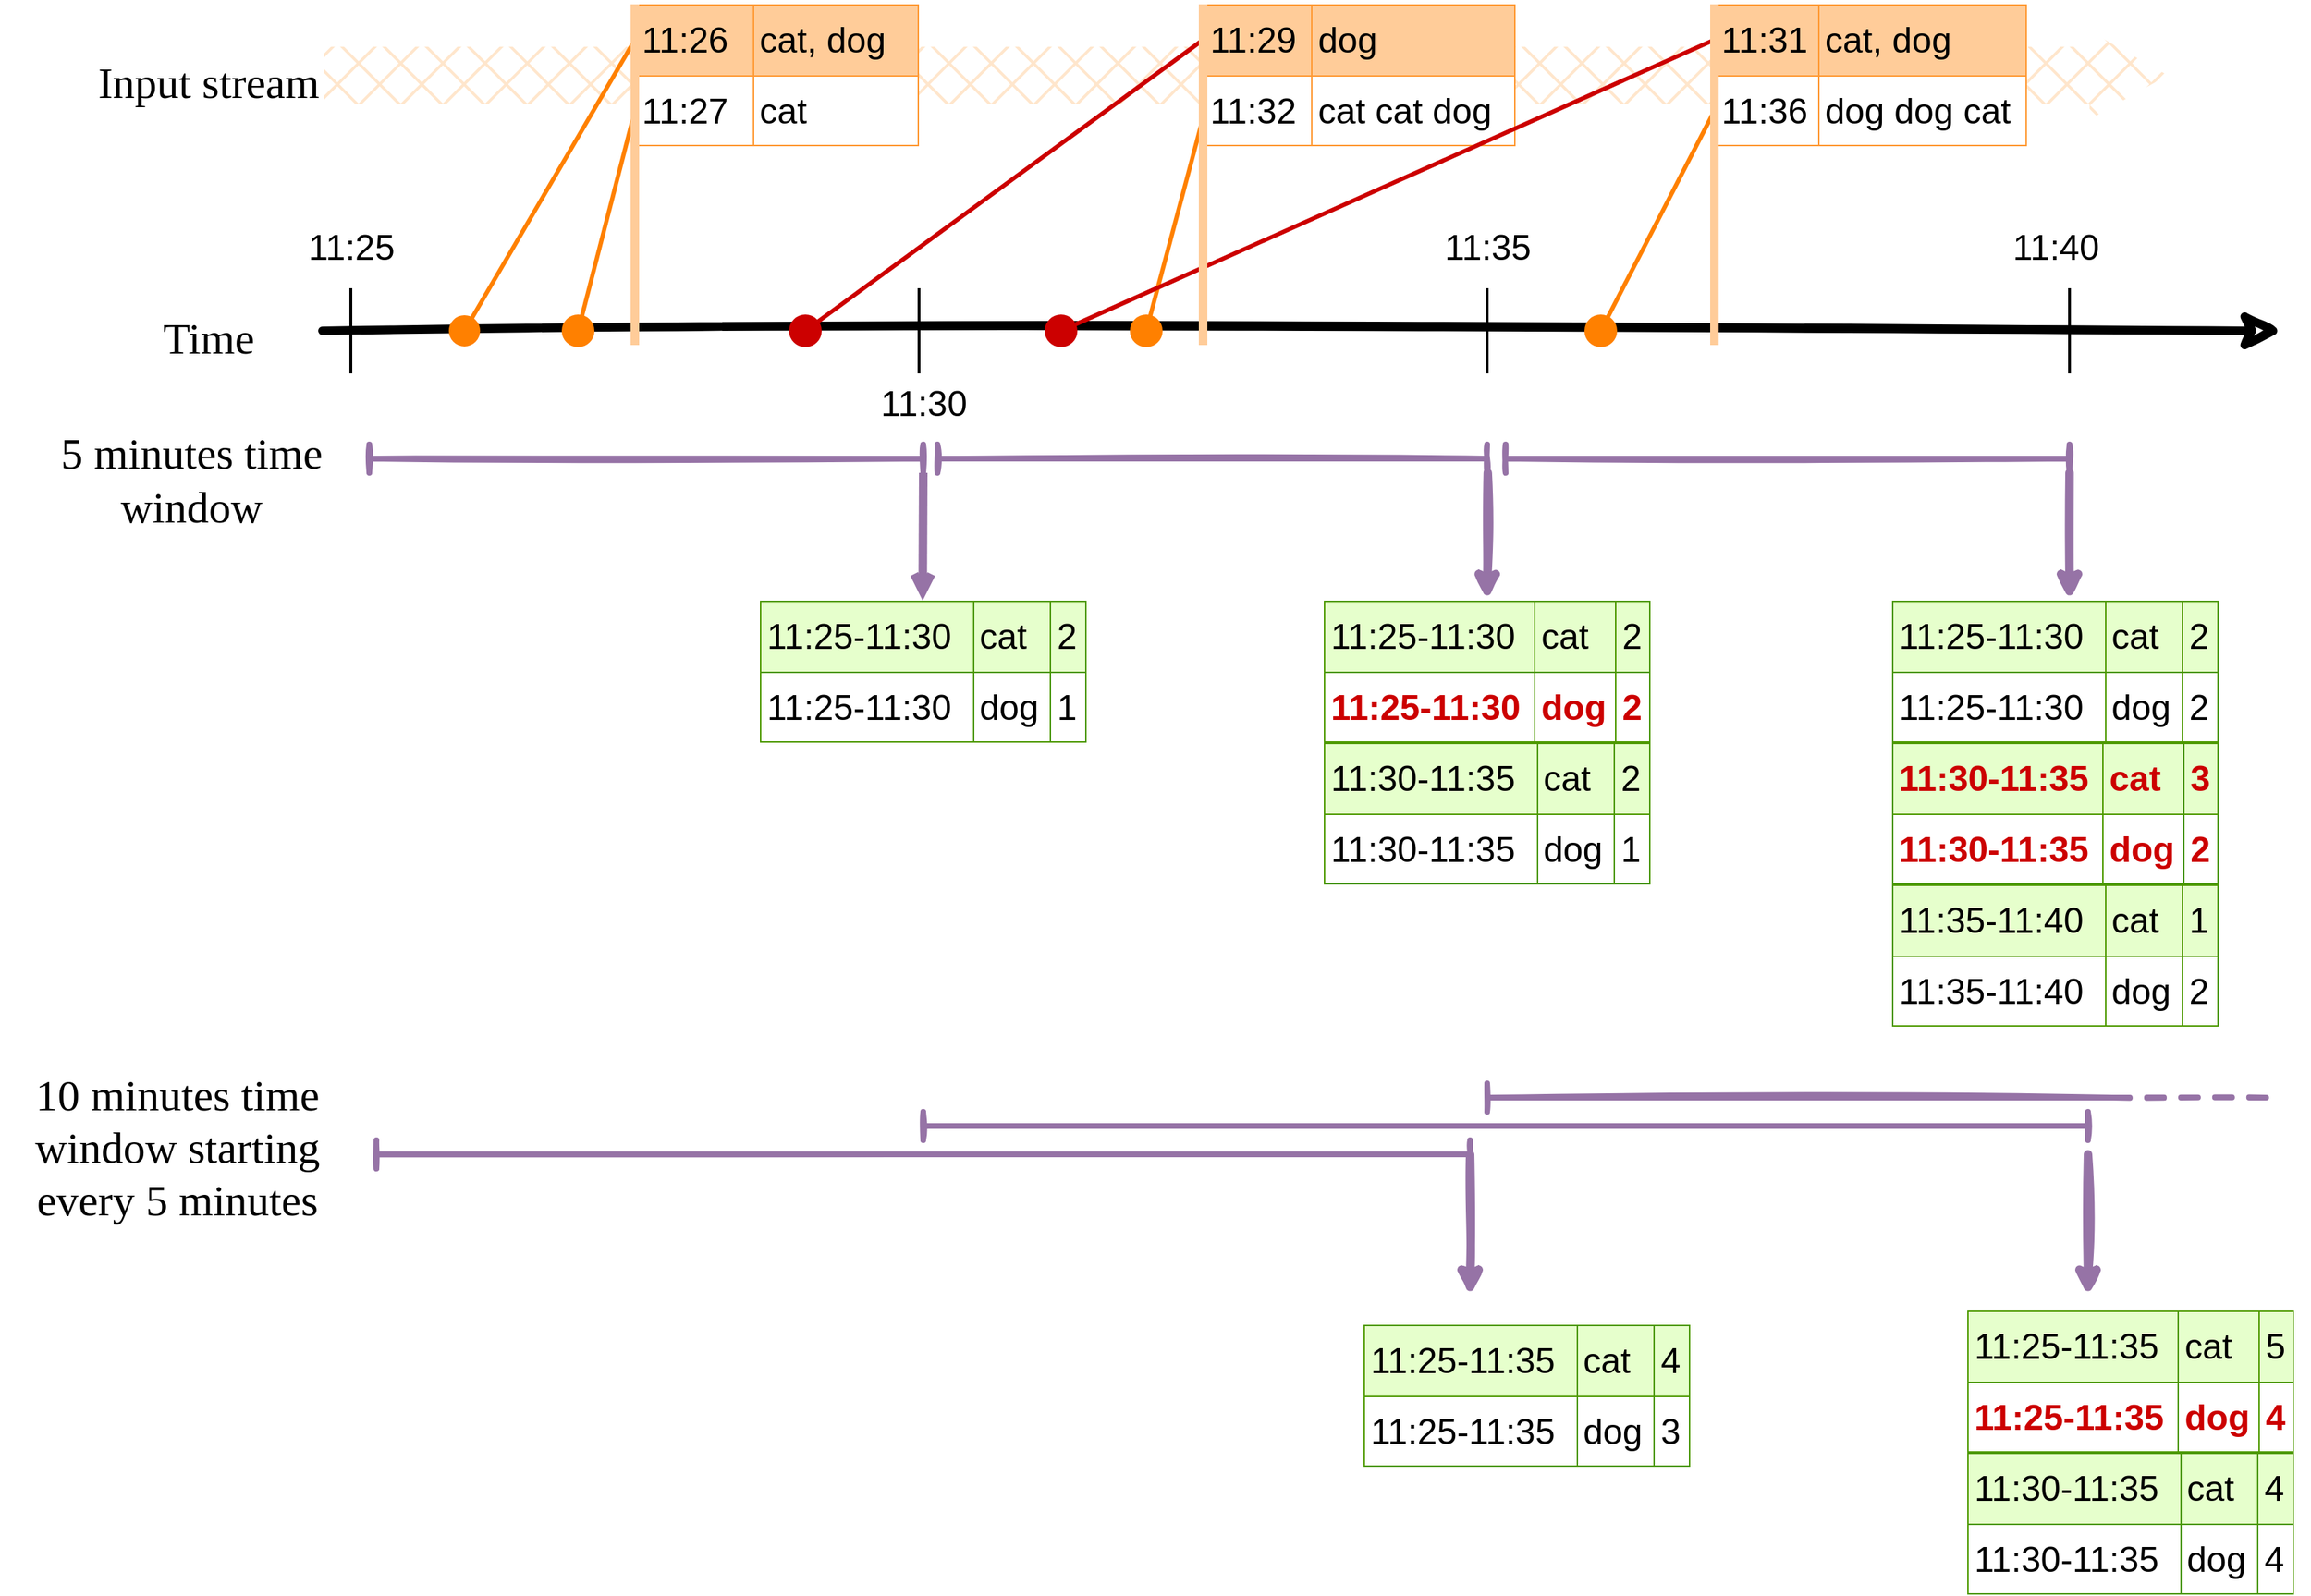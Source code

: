 <mxfile version="13.6.2" type="device"><diagram id="OK4fRtUJybcVafA0Imvn" name="Page-1"><mxGraphModel dx="4444" dy="1644" grid="1" gridSize="10" guides="1" tooltips="1" connect="1" arrows="1" fold="1" page="1" pageScale="1" pageWidth="1600" pageHeight="900" math="0" shadow="0" extFonts="Architects Daughter^https://fonts.googleapis.com/css?family=Architects+Daughter"><root><mxCell id="0"/><mxCell id="1" parent="0"/><mxCell id="0uO3m_2cr8zbPHywUkM2-1" value="" style="endArrow=classic;html=1;strokeWidth=6;sketch=1;startSize=13;endSize=14;targetPerimeterSpacing=1;" parent="1" edge="1"><mxGeometry width="50" height="50" relative="1" as="geometry"><mxPoint x="220" y="280" as="sourcePoint"/><mxPoint x="1600" y="280" as="targetPoint"/></mxGeometry></mxCell><mxCell id="0uO3m_2cr8zbPHywUkM2-2" value="" style="shape=flexArrow;endArrow=classic;html=1;strokeWidth=2;sketch=0;fillColor=#ffe6cc;strokeColor=none;width=39.31;endSize=17.628;fillStyle=cross-hatch;" parent="1" edge="1"><mxGeometry width="50" height="50" relative="1" as="geometry"><mxPoint x="220" y="100" as="sourcePoint"/><mxPoint x="1520" y="100" as="targetPoint"/></mxGeometry></mxCell><mxCell id="0uO3m_2cr8zbPHywUkM2-40" value="&lt;table width=&quot;100%&quot; cellpadding=&quot;4&quot; style=&quot;width: 100%; height: 100%; background-color: rgb(255, 255, 255); border: 1px solid rgb(255, 153, 51); border-collapse: collapse; font-size: 25px;&quot; border=&quot;1&quot;&gt;&lt;tbody style=&quot;font-size: 25px;&quot;&gt;&lt;tr style=&quot;font-size: 25px;&quot;&gt;&lt;td style=&quot;background-color: rgb(255, 204, 153); font-size: 25px;&quot;&gt;&lt;font style=&quot;font-size: 25px;&quot;&gt;11:26&lt;/font&gt;&lt;/td&gt;&lt;td style=&quot;background-color: rgb(255, 204, 153); font-size: 25px;&quot;&gt;&lt;font style=&quot;font-size: 25px;&quot;&gt;cat, dog&lt;/font&gt;&lt;/td&gt;&lt;/tr&gt;&lt;tr style=&quot;font-size: 25px;&quot;&gt;&lt;td style=&quot;font-size: 25px;&quot;&gt;&lt;font style=&quot;font-size: 25px;&quot;&gt;11:27&lt;/font&gt;&lt;/td&gt;&lt;td style=&quot;font-size: 25px;&quot;&gt;&lt;font style=&quot;font-size: 25px;&quot;&gt;cat&lt;/font&gt;&lt;/td&gt;&lt;/tr&gt;&lt;/tbody&gt;&lt;/table&gt;" style="text;html=1;fillColor=#fff2cc;overflow=fill;rounded=0;fontSize=25;noLabel=0;connectable=1;strokeOpacity=100;arcSize=13;shadow=0;sketch=0;glass=0;" parent="1" vertex="1"><mxGeometry x="440" y="50" width="200" height="100" as="geometry"/></mxCell><mxCell id="0uO3m_2cr8zbPHywUkM2-59" value="&lt;table width=&quot;100%&quot; cellpadding=&quot;4&quot; style=&quot;width: 100% ; height: 100% ; background-color: rgb(255 , 255 , 255) ; border: 1px solid rgb(255 , 153 , 51) ; border-collapse: collapse ; font-size: 25px&quot; border=&quot;1&quot;&gt;&lt;tbody style=&quot;font-size: 25px&quot;&gt;&lt;tr style=&quot;font-size: 25px&quot;&gt;&lt;td style=&quot;background-color: rgb(255 , 204 , 153) ; font-size: 25px&quot;&gt;&lt;font style=&quot;font-size: 25px&quot;&gt;11:29&lt;/font&gt;&lt;/td&gt;&lt;td style=&quot;background-color: rgb(255 , 204 , 153) ; font-size: 25px&quot;&gt;&lt;font style=&quot;font-size: 25px&quot;&gt;dog&lt;/font&gt;&lt;/td&gt;&lt;/tr&gt;&lt;tr style=&quot;font-size: 25px&quot;&gt;&lt;td style=&quot;font-size: 25px&quot;&gt;&lt;font style=&quot;font-size: 25px&quot;&gt;11:32&lt;br&gt;&lt;/font&gt;&lt;/td&gt;&lt;td style=&quot;font-size: 25px&quot;&gt;&lt;font style=&quot;font-size: 25px&quot;&gt;cat cat dog&lt;/font&gt;&lt;/td&gt;&lt;/tr&gt;&lt;/tbody&gt;&lt;/table&gt;" style="text;html=1;fillColor=#fff2cc;overflow=fill;rounded=0;fontSize=25;noLabel=0;connectable=1;strokeOpacity=100;arcSize=13;shadow=0;sketch=0;glass=0;" parent="1" vertex="1"><mxGeometry x="840" y="50" width="220" height="100" as="geometry"/></mxCell><mxCell id="0uO3m_2cr8zbPHywUkM2-61" value="&lt;table width=&quot;100%&quot; cellpadding=&quot;4&quot; style=&quot;width: 100% ; height: 100% ; background-color: rgb(255 , 255 , 255) ; border: 1px solid rgb(255 , 153 , 51) ; border-collapse: collapse ; font-size: 25px&quot; border=&quot;1&quot;&gt;&lt;tbody style=&quot;font-size: 25px&quot;&gt;&lt;tr style=&quot;font-size: 25px&quot;&gt;&lt;td style=&quot;background-color: rgb(255 , 204 , 153) ; font-size: 25px&quot;&gt;&lt;font style=&quot;font-size: 25px&quot;&gt;11:31&lt;/font&gt;&lt;/td&gt;&lt;td style=&quot;background-color: rgb(255 , 204 , 153) ; font-size: 25px&quot;&gt;&lt;font style=&quot;font-size: 25px&quot;&gt;cat, dog&lt;/font&gt;&lt;/td&gt;&lt;/tr&gt;&lt;tr style=&quot;font-size: 25px&quot;&gt;&lt;td style=&quot;font-size: 25px&quot;&gt;&lt;font style=&quot;font-size: 25px&quot;&gt;11:36&lt;/font&gt;&lt;/td&gt;&lt;td style=&quot;font-size: 25px&quot;&gt;dog dog cat&lt;/td&gt;&lt;/tr&gt;&lt;/tbody&gt;&lt;/table&gt;" style="text;html=1;fillColor=#fff2cc;overflow=fill;rounded=0;fontSize=25;noLabel=0;connectable=1;strokeOpacity=100;arcSize=13;shadow=0;sketch=0;glass=0;" parent="1" vertex="1"><mxGeometry x="1200" y="50" width="220" height="100" as="geometry"/></mxCell><mxCell id="0uO3m_2cr8zbPHywUkM2-62" value="" style="endArrow=none;html=1;strokeWidth=2;fontSize=25;fontColor=#000000;" parent="1" edge="1"><mxGeometry width="50" height="50" relative="1" as="geometry"><mxPoint x="240" y="310" as="sourcePoint"/><mxPoint x="240" y="250" as="targetPoint"/></mxGeometry></mxCell><mxCell id="0uO3m_2cr8zbPHywUkM2-64" value="" style="endArrow=none;html=1;strokeWidth=2;fontSize=25;fontColor=#000000;" parent="1" edge="1"><mxGeometry width="50" height="50" relative="1" as="geometry"><mxPoint x="640" y="310" as="sourcePoint"/><mxPoint x="640" y="250" as="targetPoint"/></mxGeometry></mxCell><mxCell id="0uO3m_2cr8zbPHywUkM2-66" value="" style="endArrow=none;html=1;strokeWidth=2;fontSize=25;fontColor=#000000;" parent="1" edge="1"><mxGeometry width="50" height="50" relative="1" as="geometry"><mxPoint x="1040" y="310" as="sourcePoint"/><mxPoint x="1040" y="250" as="targetPoint"/></mxGeometry></mxCell><mxCell id="0uO3m_2cr8zbPHywUkM2-68" value="11:25" style="text;html=1;align=center;verticalAlign=middle;resizable=0;points=[];autosize=1;fontSize=25;" parent="1" vertex="1"><mxGeometry x="200" y="200" width="80" height="40" as="geometry"/></mxCell><mxCell id="0uO3m_2cr8zbPHywUkM2-69" value="11:30" style="text;html=1;align=center;verticalAlign=middle;resizable=0;points=[];autosize=1;fontSize=25;" parent="1" vertex="1"><mxGeometry x="603" y="310" width="80" height="40" as="geometry"/></mxCell><mxCell id="0uO3m_2cr8zbPHywUkM2-70" value="11:35" style="text;html=1;align=center;verticalAlign=middle;resizable=0;points=[];autosize=1;fontSize=25;" parent="1" vertex="1"><mxGeometry x="1000" y="200" width="80" height="40" as="geometry"/></mxCell><mxCell id="0uO3m_2cr8zbPHywUkM2-71" value="" style="endArrow=none;html=1;strokeWidth=2;fontSize=25;fontColor=#000000;" parent="1" edge="1"><mxGeometry width="50" height="50" relative="1" as="geometry"><mxPoint x="1450.0" y="310" as="sourcePoint"/><mxPoint x="1450.0" y="250" as="targetPoint"/></mxGeometry></mxCell><mxCell id="0uO3m_2cr8zbPHywUkM2-72" value="11:40" style="text;html=1;align=center;verticalAlign=middle;resizable=0;points=[];autosize=1;fontSize=25;" parent="1" vertex="1"><mxGeometry x="1400" y="200" width="80" height="40" as="geometry"/></mxCell><mxCell id="0uO3m_2cr8zbPHywUkM2-73" value="" style="endArrow=none;html=1;strokeWidth=3;fontSize=25;fontColor=#000000;entryX=0;entryY=0.25;entryDx=0;entryDy=0;startArrow=oval;startFill=1;strokeColor=#FF8000;startSize=19;endSize=10;" parent="1" target="0uO3m_2cr8zbPHywUkM2-40" edge="1"><mxGeometry width="50" height="50" relative="1" as="geometry"><mxPoint x="320" y="280" as="sourcePoint"/><mxPoint x="120" y="-50" as="targetPoint"/></mxGeometry></mxCell><mxCell id="0uO3m_2cr8zbPHywUkM2-81" value="" style="endArrow=none;html=1;strokeWidth=3;fontSize=25;fontColor=#000000;entryX=0;entryY=0.75;entryDx=0;entryDy=0;startArrow=oval;startFill=1;strokeColor=#FF8000;startSize=20;" parent="1" target="0uO3m_2cr8zbPHywUkM2-40" edge="1"><mxGeometry width="50" height="50" relative="1" as="geometry"><mxPoint x="400" y="280" as="sourcePoint"/><mxPoint x="450" y="85" as="targetPoint"/></mxGeometry></mxCell><mxCell id="0uO3m_2cr8zbPHywUkM2-82" value="" style="endArrow=none;html=1;strokeWidth=3;fontSize=25;fontColor=#000000;entryX=0;entryY=0.25;entryDx=0;entryDy=0;startArrow=oval;startFill=1;startSize=20;strokeColor=#CC0000;" parent="1" target="0uO3m_2cr8zbPHywUkM2-59" edge="1"><mxGeometry width="50" height="50" relative="1" as="geometry"><mxPoint x="560" y="280" as="sourcePoint"/><mxPoint x="450" y="135" as="targetPoint"/></mxGeometry></mxCell><mxCell id="0uO3m_2cr8zbPHywUkM2-83" value="" style="endArrow=none;html=1;strokeWidth=3;fontSize=25;fontColor=#000000;startArrow=oval;startFill=1;strokeColor=#FF8000;startSize=20;" parent="1" edge="1"><mxGeometry width="50" height="50" relative="1" as="geometry"><mxPoint x="800" y="280" as="sourcePoint"/><mxPoint x="840" y="130" as="targetPoint"/></mxGeometry></mxCell><mxCell id="0uO3m_2cr8zbPHywUkM2-84" value="" style="endArrow=none;html=1;strokeWidth=3;fontSize=25;fontColor=#000000;entryX=0;entryY=0.25;entryDx=0;entryDy=0;startArrow=oval;startFill=1;startSize=20;strokeColor=#CC0000;" parent="1" target="0uO3m_2cr8zbPHywUkM2-61" edge="1"><mxGeometry width="50" height="50" relative="1" as="geometry"><mxPoint x="740" y="280" as="sourcePoint"/><mxPoint x="880" y="85" as="targetPoint"/></mxGeometry></mxCell><mxCell id="0uO3m_2cr8zbPHywUkM2-85" value="" style="endArrow=none;html=1;strokeWidth=3;fontSize=25;fontColor=#000000;entryX=0;entryY=0.75;entryDx=0;entryDy=0;startArrow=oval;startFill=1;strokeColor=#FF8000;startSize=20;" parent="1" target="0uO3m_2cr8zbPHywUkM2-61" edge="1"><mxGeometry width="50" height="50" relative="1" as="geometry"><mxPoint x="1120" y="280" as="sourcePoint"/><mxPoint x="890" y="95" as="targetPoint"/></mxGeometry></mxCell><mxCell id="0uO3m_2cr8zbPHywUkM2-86" value="&lt;table width=&quot;100%&quot; cellpadding=&quot;4&quot; style=&quot;width: 100% ; height: 100% ; background-color: rgb(230 , 255 , 204) ; border: 1px solid rgb(77 , 153 , 0) ; border-collapse: collapse ; font-size: 25px&quot; border=&quot;1&quot;&gt;&lt;tbody style=&quot;font-size: 25px&quot;&gt;&lt;tr style=&quot;font-size: 25px&quot;&gt;&lt;td style=&quot;font-size: 25px&quot;&gt;&lt;font style=&quot;font-size: 25px&quot;&gt;11:25-11:30&lt;/font&gt;&lt;/td&gt;&lt;td style=&quot;font-size: 25px&quot;&gt;&lt;font style=&quot;font-size: 25px&quot;&gt;cat&lt;/font&gt;&lt;/td&gt;&lt;td&gt;2&lt;/td&gt;&lt;/tr&gt;&lt;tr style=&quot;font-size: 25px&quot;&gt;&lt;td style=&quot;font-size: 25px ; background-color: rgb(255 , 255 , 255)&quot;&gt;&lt;span&gt;11:25-11:30&lt;/span&gt;&lt;br&gt;&lt;/td&gt;&lt;td style=&quot;font-size: 25px ; background-color: rgb(255 , 255 , 255)&quot;&gt;dog&lt;/td&gt;&lt;td style=&quot;background-color: rgb(255 , 255 , 255)&quot;&gt;1&lt;/td&gt;&lt;/tr&gt;&lt;/tbody&gt;&lt;/table&gt;" style="text;html=1;fillColor=#fff2cc;overflow=fill;rounded=0;fontSize=25;noLabel=0;connectable=1;strokeOpacity=100;arcSize=13;shadow=0;sketch=0;glass=0;" parent="1" vertex="1"><mxGeometry x="528" y="470" width="230" height="100" as="geometry"/></mxCell><mxCell id="0uO3m_2cr8zbPHywUkM2-88" value="&lt;table width=&quot;100%&quot; cellpadding=&quot;4&quot; style=&quot;width: 100% ; height: 100% ; background-color: rgb(230 , 255 , 204) ; border: 1px solid rgb(77 , 153 , 0) ; border-collapse: collapse ; font-size: 25px&quot; border=&quot;1&quot;&gt;&lt;tbody style=&quot;font-size: 25px&quot;&gt;&lt;tr style=&quot;font-size: 25px&quot;&gt;&lt;td style=&quot;font-size: 25px&quot;&gt;&lt;font style=&quot;font-size: 25px&quot;&gt;11:25-11:30&lt;/font&gt;&lt;/td&gt;&lt;td style=&quot;font-size: 25px&quot;&gt;&lt;font style=&quot;font-size: 25px&quot;&gt;cat&lt;/font&gt;&lt;/td&gt;&lt;td&gt;2&lt;/td&gt;&lt;/tr&gt;&lt;tr style=&quot;font-size: 25px&quot;&gt;&lt;td style=&quot;font-size: 25px ; background-color: rgb(255 , 255 , 255)&quot;&gt;&lt;font color=&quot;#cc0000&quot;&gt;&lt;b&gt;&lt;span&gt;11:25-11:30&lt;/span&gt;&lt;br&gt;&lt;/b&gt;&lt;/font&gt;&lt;/td&gt;&lt;td style=&quot;font-size: 25px ; background-color: rgb(255 , 255 , 255)&quot;&gt;&lt;font color=&quot;#cc0000&quot;&gt;&lt;b&gt;dog&lt;/b&gt;&lt;/font&gt;&lt;/td&gt;&lt;td style=&quot;background-color: rgb(255 , 255 , 255)&quot;&gt;&lt;font color=&quot;#cc0000&quot;&gt;&lt;b&gt;2&lt;/b&gt;&lt;/font&gt;&lt;/td&gt;&lt;/tr&gt;&lt;/tbody&gt;&lt;/table&gt;" style="text;html=1;fillColor=#fff2cc;overflow=fill;rounded=0;fontSize=25;noLabel=0;connectable=1;strokeOpacity=100;arcSize=13;shadow=0;sketch=0;glass=0;" parent="1" vertex="1"><mxGeometry x="925" y="470" width="230" height="100" as="geometry"/></mxCell><mxCell id="0uO3m_2cr8zbPHywUkM2-89" value="&lt;table width=&quot;100%&quot; cellpadding=&quot;4&quot; style=&quot;width: 100% ; height: 100% ; background-color: rgb(230 , 255 , 204) ; border: 1px solid rgb(77 , 153 , 0) ; border-collapse: collapse ; font-size: 25px&quot; border=&quot;1&quot;&gt;&lt;tbody style=&quot;font-size: 25px&quot;&gt;&lt;tr style=&quot;font-size: 25px&quot;&gt;&lt;td style=&quot;font-size: 25px&quot;&gt;&lt;font style=&quot;font-size: 25px&quot;&gt;11:30-11:35&lt;/font&gt;&lt;/td&gt;&lt;td style=&quot;font-size: 25px&quot;&gt;&lt;font style=&quot;font-size: 25px&quot;&gt;cat&lt;/font&gt;&lt;/td&gt;&lt;td&gt;2&lt;/td&gt;&lt;/tr&gt;&lt;tr style=&quot;font-size: 25px&quot;&gt;&lt;td style=&quot;font-size: 25px ; background-color: rgb(255 , 255 , 255)&quot;&gt;&lt;span&gt;11:30-11:35&lt;/span&gt;&lt;br&gt;&lt;/td&gt;&lt;td style=&quot;font-size: 25px ; background-color: rgb(255 , 255 , 255)&quot;&gt;dog&lt;/td&gt;&lt;td style=&quot;background-color: rgb(255 , 255 , 255)&quot;&gt;1&lt;/td&gt;&lt;/tr&gt;&lt;/tbody&gt;&lt;/table&gt;" style="text;html=1;fillColor=#fff2cc;overflow=fill;rounded=0;fontSize=25;noLabel=0;connectable=1;strokeOpacity=100;arcSize=13;shadow=0;sketch=0;glass=0;" parent="1" vertex="1"><mxGeometry x="925" y="570" width="230" height="100" as="geometry"/></mxCell><mxCell id="0uO3m_2cr8zbPHywUkM2-90" value="&lt;table width=&quot;100%&quot; cellpadding=&quot;4&quot; style=&quot;width: 100% ; height: 100% ; background-color: rgb(230 , 255 , 204) ; border: 1px solid rgb(77 , 153 , 0) ; border-collapse: collapse ; font-size: 25px&quot; border=&quot;1&quot;&gt;&lt;tbody style=&quot;font-size: 25px&quot;&gt;&lt;tr style=&quot;font-size: 25px&quot;&gt;&lt;td style=&quot;font-size: 25px&quot;&gt;&lt;font style=&quot;font-size: 25px&quot;&gt;11:25-11:30&lt;/font&gt;&lt;/td&gt;&lt;td style=&quot;font-size: 25px&quot;&gt;&lt;font style=&quot;font-size: 25px&quot;&gt;cat&lt;/font&gt;&lt;/td&gt;&lt;td&gt;2&lt;/td&gt;&lt;/tr&gt;&lt;tr style=&quot;font-size: 25px&quot;&gt;&lt;td style=&quot;font-size: 25px ; background-color: rgb(255 , 255 , 255)&quot;&gt;&lt;span&gt;11:25-11:30&lt;/span&gt;&lt;br&gt;&lt;/td&gt;&lt;td style=&quot;font-size: 25px ; background-color: rgb(255 , 255 , 255)&quot;&gt;dog&lt;/td&gt;&lt;td style=&quot;background-color: rgb(255 , 255 , 255)&quot;&gt;2&lt;/td&gt;&lt;/tr&gt;&lt;/tbody&gt;&lt;/table&gt;" style="text;html=1;fillColor=#fff2cc;overflow=fill;rounded=0;fontSize=25;noLabel=0;connectable=1;strokeOpacity=100;arcSize=13;shadow=0;sketch=0;glass=0;" parent="1" vertex="1"><mxGeometry x="1325" y="470" width="230" height="100" as="geometry"/></mxCell><mxCell id="0uO3m_2cr8zbPHywUkM2-91" value="&lt;table width=&quot;100%&quot; cellpadding=&quot;4&quot; style=&quot;width: 100% ; height: 100% ; background-color: rgb(230 , 255 , 204) ; border: 1px solid rgb(77 , 153 , 0) ; border-collapse: collapse ; font-size: 25px&quot; border=&quot;1&quot;&gt;&lt;tbody style=&quot;font-size: 25px&quot;&gt;&lt;tr style=&quot;font-size: 25px&quot;&gt;&lt;td style=&quot;font-size: 25px&quot;&gt;&lt;font style=&quot;font-size: 25px&quot; color=&quot;#cc0000&quot;&gt;&lt;b&gt;11:30-11:35&lt;/b&gt;&lt;/font&gt;&lt;/td&gt;&lt;td style=&quot;font-size: 25px&quot;&gt;&lt;font style=&quot;font-size: 25px&quot; color=&quot;#cc0000&quot;&gt;&lt;b&gt;cat&lt;/b&gt;&lt;/font&gt;&lt;/td&gt;&lt;td&gt;&lt;font color=&quot;#cc0000&quot;&gt;&lt;b&gt;3&lt;/b&gt;&lt;/font&gt;&lt;/td&gt;&lt;/tr&gt;&lt;tr style=&quot;font-size: 25px&quot;&gt;&lt;td style=&quot;font-size: 25px ; background-color: rgb(255 , 255 , 255)&quot;&gt;&lt;font color=&quot;#cc0000&quot;&gt;&lt;b&gt;&lt;span&gt;11:30-11:35&lt;/span&gt;&lt;br&gt;&lt;/b&gt;&lt;/font&gt;&lt;/td&gt;&lt;td style=&quot;font-size: 25px ; background-color: rgb(255 , 255 , 255)&quot;&gt;&lt;font color=&quot;#cc0000&quot;&gt;&lt;b&gt;dog&lt;/b&gt;&lt;/font&gt;&lt;/td&gt;&lt;td style=&quot;background-color: rgb(255 , 255 , 255)&quot;&gt;&lt;font color=&quot;#cc0000&quot;&gt;&lt;b&gt;2&lt;/b&gt;&lt;/font&gt;&lt;/td&gt;&lt;/tr&gt;&lt;/tbody&gt;&lt;/table&gt;" style="text;html=1;fillColor=#fff2cc;overflow=fill;rounded=0;fontSize=25;noLabel=0;connectable=1;strokeOpacity=100;arcSize=13;shadow=0;sketch=0;glass=0;" parent="1" vertex="1"><mxGeometry x="1325" y="570" width="230" height="100" as="geometry"/></mxCell><mxCell id="0uO3m_2cr8zbPHywUkM2-92" value="&lt;table width=&quot;100%&quot; cellpadding=&quot;4&quot; style=&quot;width: 100% ; height: 100% ; background-color: rgb(230 , 255 , 204) ; border: 1px solid rgb(77 , 153 , 0) ; border-collapse: collapse ; font-size: 25px&quot; border=&quot;1&quot;&gt;&lt;tbody style=&quot;font-size: 25px&quot;&gt;&lt;tr style=&quot;font-size: 25px&quot;&gt;&lt;td style=&quot;font-size: 25px&quot;&gt;&lt;font style=&quot;font-size: 25px&quot;&gt;11:35-11:40&lt;/font&gt;&lt;/td&gt;&lt;td style=&quot;font-size: 25px&quot;&gt;&lt;font style=&quot;font-size: 25px&quot;&gt;cat&lt;/font&gt;&lt;/td&gt;&lt;td&gt;1&lt;/td&gt;&lt;/tr&gt;&lt;tr style=&quot;font-size: 25px&quot;&gt;&lt;td style=&quot;font-size: 25px ; background-color: rgb(255 , 255 , 255)&quot;&gt;&lt;span&gt;11:35-11:40&lt;/span&gt;&lt;br&gt;&lt;/td&gt;&lt;td style=&quot;font-size: 25px ; background-color: rgb(255 , 255 , 255)&quot;&gt;dog&lt;/td&gt;&lt;td style=&quot;background-color: rgb(255 , 255 , 255)&quot;&gt;2&lt;/td&gt;&lt;/tr&gt;&lt;/tbody&gt;&lt;/table&gt;" style="text;html=1;fillColor=#fff2cc;overflow=fill;rounded=0;fontSize=25;noLabel=0;connectable=1;strokeOpacity=100;arcSize=13;shadow=0;sketch=0;glass=0;" parent="1" vertex="1"><mxGeometry x="1325" y="670" width="230" height="100" as="geometry"/></mxCell><mxCell id="0uO3m_2cr8zbPHywUkM2-93" value="&lt;font face=&quot;Architects Daughter&quot; style=&quot;font-size: 31px&quot;&gt;5 minutes time window&lt;/font&gt;" style="text;html=1;strokeColor=none;fillColor=none;align=center;verticalAlign=middle;whiteSpace=wrap;rounded=0;shadow=0;glass=0;sketch=0;fontSize=25;" parent="1" vertex="1"><mxGeometry x="13" y="330" width="230" height="110" as="geometry"/></mxCell><mxCell id="0uO3m_2cr8zbPHywUkM2-94" value="&lt;font face=&quot;Architects Daughter&quot; style=&quot;font-size: 31px&quot;&gt;Time&lt;/font&gt;" style="text;html=1;strokeColor=none;fillColor=none;align=center;verticalAlign=middle;whiteSpace=wrap;rounded=0;shadow=0;glass=0;sketch=0;fontSize=25;" parent="1" vertex="1"><mxGeometry x="60" y="250" width="160" height="70" as="geometry"/></mxCell><mxCell id="0uO3m_2cr8zbPHywUkM2-95" value="&lt;font face=&quot;Architects Daughter&quot; style=&quot;font-size: 31px&quot;&gt;Input stream&lt;/font&gt;" style="text;html=1;strokeColor=none;fillColor=none;align=center;verticalAlign=middle;whiteSpace=wrap;rounded=0;shadow=0;glass=0;sketch=0;fontSize=25;" parent="1" vertex="1"><mxGeometry x="60" y="70" width="160" height="70" as="geometry"/></mxCell><mxCell id="BbRybL_DMKOdyqaHGSdI-1" value="" style="endArrow=none;html=1;strokeWidth=6;fontSize=25;fontColor=#000000;fillColor=#ffe6cc;strokeColor=#FFCC99;" edge="1" parent="1"><mxGeometry width="50" height="50" relative="1" as="geometry"><mxPoint x="440" y="290" as="sourcePoint"/><mxPoint x="440" y="50" as="targetPoint"/></mxGeometry></mxCell><mxCell id="BbRybL_DMKOdyqaHGSdI-2" value="" style="endArrow=none;html=1;strokeWidth=6;fontSize=25;fontColor=#000000;fillColor=#ffe6cc;strokeColor=#FFCC99;" edge="1" parent="1"><mxGeometry width="50" height="50" relative="1" as="geometry"><mxPoint x="840" y="290" as="sourcePoint"/><mxPoint x="840" y="50" as="targetPoint"/></mxGeometry></mxCell><mxCell id="BbRybL_DMKOdyqaHGSdI-3" value="" style="endArrow=none;html=1;strokeWidth=6;fontSize=25;fontColor=#000000;fillColor=#ffe6cc;strokeColor=#FFCC99;" edge="1" parent="1"><mxGeometry width="50" height="50" relative="1" as="geometry"><mxPoint x="1200" y="290" as="sourcePoint"/><mxPoint x="1200" y="50" as="targetPoint"/></mxGeometry></mxCell><mxCell id="BbRybL_DMKOdyqaHGSdI-5" value="" style="shape=crossbar;whiteSpace=wrap;html=1;rounded=1;strokeWidth=4;sketch=1;fillColor=#e1d5e7;strokeColor=#9673a6;" vertex="1" parent="1"><mxGeometry x="253" y="360" width="390" height="20" as="geometry"/></mxCell><mxCell id="BbRybL_DMKOdyqaHGSdI-6" value="" style="shape=crossbar;whiteSpace=wrap;html=1;rounded=1;strokeWidth=4;sketch=1;fillColor=#e1d5e7;strokeColor=#9673a6;" vertex="1" parent="1"><mxGeometry x="653" y="360" width="387" height="20" as="geometry"/></mxCell><mxCell id="BbRybL_DMKOdyqaHGSdI-7" value="" style="shape=crossbar;whiteSpace=wrap;html=1;rounded=1;strokeWidth=4;sketch=1;fillColor=#e1d5e7;strokeColor=#9673a6;" vertex="1" parent="1"><mxGeometry x="1053" y="360" width="397" height="20" as="geometry"/></mxCell><mxCell id="BbRybL_DMKOdyqaHGSdI-14" value="" style="shape=crossbar;whiteSpace=wrap;html=1;rounded=1;strokeWidth=4;sketch=1;fillColor=#e1d5e7;strokeColor=#9673a6;" vertex="1" parent="1"><mxGeometry x="258" y="850" width="770" height="20" as="geometry"/></mxCell><mxCell id="BbRybL_DMKOdyqaHGSdI-17" value="" style="shape=crossbar;whiteSpace=wrap;html=1;rounded=1;strokeWidth=4;sketch=1;fillColor=#e1d5e7;strokeColor=#9673a6;" vertex="1" parent="1"><mxGeometry x="643" y="830" width="820" height="20" as="geometry"/></mxCell><mxCell id="BbRybL_DMKOdyqaHGSdI-19" value="&lt;font face=&quot;Architects Daughter&quot; style=&quot;font-size: 31px&quot;&gt;10 minutes time window starting every 5 minutes&lt;/font&gt;" style="text;html=1;strokeColor=none;fillColor=none;align=center;verticalAlign=middle;whiteSpace=wrap;rounded=0;shadow=0;glass=0;sketch=0;fontSize=25;" vertex="1" parent="1"><mxGeometry x="-7" y="800" width="250" height="110" as="geometry"/></mxCell><mxCell id="BbRybL_DMKOdyqaHGSdI-20" value="&lt;table width=&quot;100%&quot; cellpadding=&quot;4&quot; style=&quot;width: 100% ; height: 100% ; background-color: rgb(230 , 255 , 204) ; border: 1px solid rgb(77 , 153 , 0) ; border-collapse: collapse ; font-size: 25px&quot; border=&quot;1&quot;&gt;&lt;tbody style=&quot;font-size: 25px&quot;&gt;&lt;tr style=&quot;font-size: 25px&quot;&gt;&lt;td style=&quot;font-size: 25px&quot;&gt;&lt;font style=&quot;font-size: 25px&quot;&gt;11:25-11:35&lt;/font&gt;&lt;/td&gt;&lt;td style=&quot;font-size: 25px&quot;&gt;&lt;font style=&quot;font-size: 25px&quot;&gt;cat&lt;/font&gt;&lt;/td&gt;&lt;td&gt;4&lt;/td&gt;&lt;/tr&gt;&lt;tr style=&quot;font-size: 25px&quot;&gt;&lt;td style=&quot;font-size: 25px ; background-color: rgb(255 , 255 , 255)&quot;&gt;&lt;span&gt;11:25-11:35&lt;/span&gt;&lt;br&gt;&lt;/td&gt;&lt;td style=&quot;font-size: 25px ; background-color: rgb(255 , 255 , 255)&quot;&gt;dog&lt;/td&gt;&lt;td style=&quot;background-color: rgb(255 , 255 , 255)&quot;&gt;3&lt;/td&gt;&lt;/tr&gt;&lt;/tbody&gt;&lt;/table&gt;" style="text;html=1;fillColor=#fff2cc;overflow=fill;rounded=0;fontSize=25;noLabel=0;connectable=1;strokeOpacity=100;arcSize=13;shadow=0;sketch=0;glass=0;" vertex="1" parent="1"><mxGeometry x="953" y="980" width="230" height="100" as="geometry"/></mxCell><mxCell id="BbRybL_DMKOdyqaHGSdI-21" value="&lt;table width=&quot;100%&quot; cellpadding=&quot;4&quot; style=&quot;width: 100% ; height: 100% ; background-color: rgb(230 , 255 , 204) ; border: 1px solid rgb(77 , 153 , 0) ; border-collapse: collapse ; font-size: 25px&quot; border=&quot;1&quot;&gt;&lt;tbody style=&quot;font-size: 25px&quot;&gt;&lt;tr style=&quot;font-size: 25px&quot;&gt;&lt;td style=&quot;font-size: 25px&quot;&gt;&lt;font style=&quot;font-size: 25px&quot;&gt;11:25-11:35&lt;/font&gt;&lt;/td&gt;&lt;td style=&quot;font-size: 25px&quot;&gt;&lt;font style=&quot;font-size: 25px&quot;&gt;cat&lt;/font&gt;&lt;/td&gt;&lt;td&gt;5&lt;/td&gt;&lt;/tr&gt;&lt;tr style=&quot;font-size: 25px&quot;&gt;&lt;td style=&quot;font-size: 25px ; background-color: rgb(255 , 255 , 255)&quot;&gt;&lt;font color=&quot;#cc0000&quot;&gt;&lt;b&gt;&lt;span&gt;11:25-11:35&lt;/span&gt;&lt;br&gt;&lt;/b&gt;&lt;/font&gt;&lt;/td&gt;&lt;td style=&quot;font-size: 25px ; background-color: rgb(255 , 255 , 255)&quot;&gt;&lt;font color=&quot;#cc0000&quot;&gt;&lt;b&gt;dog&lt;/b&gt;&lt;/font&gt;&lt;/td&gt;&lt;td style=&quot;background-color: rgb(255 , 255 , 255)&quot;&gt;&lt;font color=&quot;#cc0000&quot;&gt;&lt;b&gt;4&lt;/b&gt;&lt;/font&gt;&lt;/td&gt;&lt;/tr&gt;&lt;/tbody&gt;&lt;/table&gt;" style="text;html=1;fillColor=#fff2cc;overflow=fill;rounded=0;fontSize=25;noLabel=0;connectable=1;strokeOpacity=100;arcSize=13;shadow=0;sketch=0;glass=0;" vertex="1" parent="1"><mxGeometry x="1378" y="970" width="230" height="100" as="geometry"/></mxCell><mxCell id="BbRybL_DMKOdyqaHGSdI-22" value="&lt;table width=&quot;100%&quot; cellpadding=&quot;4&quot; style=&quot;width: 100% ; height: 100% ; background-color: rgb(230 , 255 , 204) ; border: 1px solid rgb(77 , 153 , 0) ; border-collapse: collapse ; font-size: 25px&quot; border=&quot;1&quot;&gt;&lt;tbody style=&quot;font-size: 25px&quot;&gt;&lt;tr style=&quot;font-size: 25px&quot;&gt;&lt;td style=&quot;font-size: 25px&quot;&gt;&lt;font style=&quot;font-size: 25px&quot;&gt;11:30-11:35&lt;/font&gt;&lt;/td&gt;&lt;td style=&quot;font-size: 25px&quot;&gt;&lt;font style=&quot;font-size: 25px&quot;&gt;cat&lt;/font&gt;&lt;/td&gt;&lt;td&gt;4&lt;/td&gt;&lt;/tr&gt;&lt;tr style=&quot;font-size: 25px&quot;&gt;&lt;td style=&quot;font-size: 25px ; background-color: rgb(255 , 255 , 255)&quot;&gt;&lt;span&gt;11:30-11:35&lt;/span&gt;&lt;br&gt;&lt;/td&gt;&lt;td style=&quot;font-size: 25px ; background-color: rgb(255 , 255 , 255)&quot;&gt;dog&lt;/td&gt;&lt;td style=&quot;background-color: rgb(255 , 255 , 255)&quot;&gt;4&lt;/td&gt;&lt;/tr&gt;&lt;/tbody&gt;&lt;/table&gt;" style="text;html=1;fillColor=#fff2cc;overflow=fill;rounded=0;fontSize=25;noLabel=0;connectable=1;strokeOpacity=100;arcSize=13;shadow=0;sketch=0;glass=0;" vertex="1" parent="1"><mxGeometry x="1378" y="1070" width="230" height="100" as="geometry"/></mxCell><mxCell id="BbRybL_DMKOdyqaHGSdI-26" value="" style="endArrow=none;html=1;strokeWidth=6;fontSize=25;fontColor=#000000;fillColor=#e1d5e7;strokeColor=#9673a6;entryX=1;entryY=1;entryDx=0;entryDy=0;entryPerimeter=0;startArrow=open;startFill=0;" edge="1" parent="1" target="BbRybL_DMKOdyqaHGSdI-5"><mxGeometry width="50" height="50" relative="1" as="geometry"><mxPoint x="642.58" y="470" as="sourcePoint"/><mxPoint x="643" y="430" as="targetPoint"/></mxGeometry></mxCell><mxCell id="BbRybL_DMKOdyqaHGSdI-27" value="" style="endArrow=none;html=1;strokeWidth=6;fontSize=25;fontColor=#000000;fillColor=#e1d5e7;strokeColor=#9673a6;startArrow=classic;startFill=1;sketch=1;" edge="1" parent="1"><mxGeometry width="50" height="50" relative="1" as="geometry"><mxPoint x="1040.0" y="470" as="sourcePoint"/><mxPoint x="1040.42" y="380" as="targetPoint"/></mxGeometry></mxCell><mxCell id="BbRybL_DMKOdyqaHGSdI-28" value="" style="endArrow=none;html=1;strokeWidth=6;fontSize=25;fontColor=#000000;fillColor=#e1d5e7;strokeColor=#9673a6;sketch=1;startArrow=classic;startFill=1;" edge="1" parent="1"><mxGeometry width="50" height="50" relative="1" as="geometry"><mxPoint x="1450.0" y="470" as="sourcePoint"/><mxPoint x="1450" y="380" as="targetPoint"/></mxGeometry></mxCell><mxCell id="BbRybL_DMKOdyqaHGSdI-30" value="" style="endArrow=none;html=1;startArrow=none;startFill=0;strokeWidth=4;fillColor=#e1d5e7;strokeColor=#9673a6;sketch=1;" edge="1" parent="1"><mxGeometry width="50" height="50" relative="1" as="geometry"><mxPoint x="1040.5" y="820" as="sourcePoint"/><mxPoint x="1480.5" y="820" as="targetPoint"/></mxGeometry></mxCell><mxCell id="BbRybL_DMKOdyqaHGSdI-31" value="" style="endArrow=none;html=1;startArrow=none;startFill=0;strokeWidth=4;fillColor=#e1d5e7;strokeColor=#9673a6;sketch=1;" edge="1" parent="1"><mxGeometry width="50" height="50" relative="1" as="geometry"><mxPoint x="1040" y="830" as="sourcePoint"/><mxPoint x="1040" y="810" as="targetPoint"/></mxGeometry></mxCell><mxCell id="BbRybL_DMKOdyqaHGSdI-32" value="" style="endArrow=none;html=1;startArrow=none;startFill=0;strokeWidth=4;fillColor=#e1d5e7;strokeColor=#9673a6;sketch=1;dashed=1;" edge="1" parent="1"><mxGeometry width="50" height="50" relative="1" as="geometry"><mxPoint x="1480.5" y="820" as="sourcePoint"/><mxPoint x="1590.5" y="820" as="targetPoint"/></mxGeometry></mxCell><mxCell id="BbRybL_DMKOdyqaHGSdI-33" value="" style="endArrow=none;html=1;strokeWidth=6;fontSize=25;fontColor=#000000;fillColor=#e1d5e7;strokeColor=#9673a6;endFill=0;startArrow=classic;startFill=1;sketch=1;" edge="1" parent="1"><mxGeometry width="50" height="50" relative="1" as="geometry"><mxPoint x="1028" y="960" as="sourcePoint"/><mxPoint x="1028" y="860" as="targetPoint"/></mxGeometry></mxCell><mxCell id="BbRybL_DMKOdyqaHGSdI-37" value="" style="endArrow=none;html=1;strokeWidth=6;fontSize=25;fontColor=#000000;fillColor=#e1d5e7;strokeColor=#9673a6;endFill=0;startArrow=classic;startFill=1;sketch=1;" edge="1" parent="1"><mxGeometry width="50" height="50" relative="1" as="geometry"><mxPoint x="1463" y="960" as="sourcePoint"/><mxPoint x="1463" y="860" as="targetPoint"/></mxGeometry></mxCell></root></mxGraphModel></diagram></mxfile>